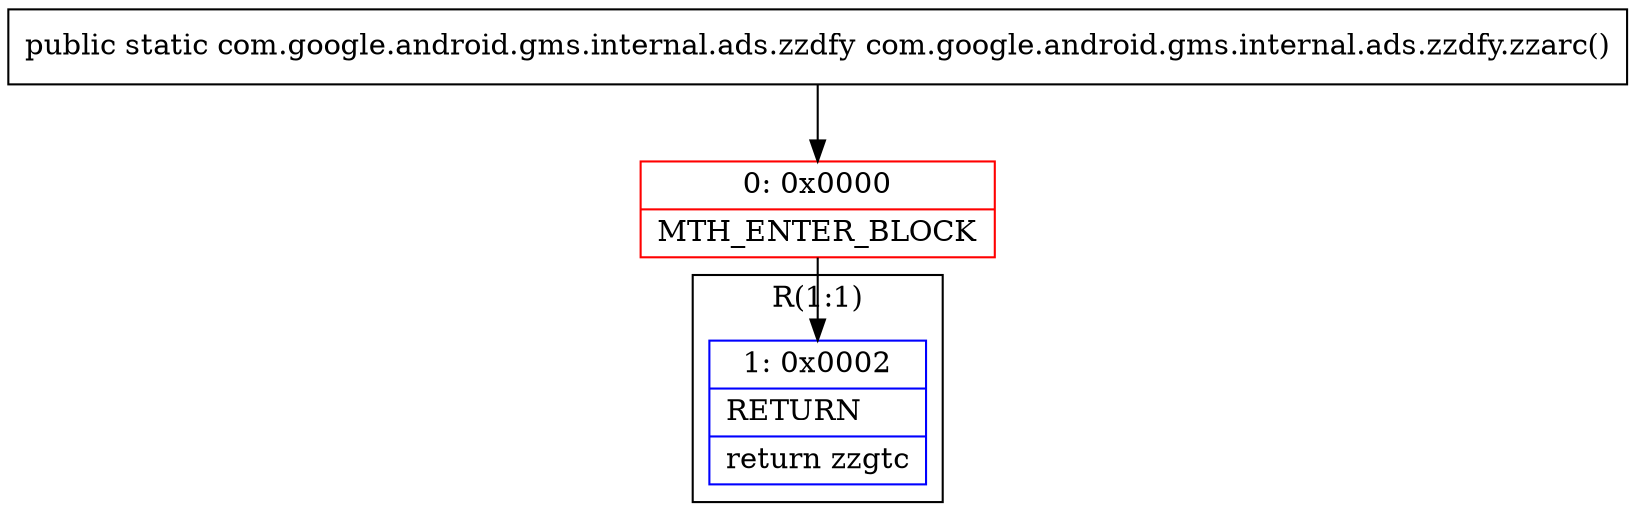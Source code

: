 digraph "CFG forcom.google.android.gms.internal.ads.zzdfy.zzarc()Lcom\/google\/android\/gms\/internal\/ads\/zzdfy;" {
subgraph cluster_Region_1111193078 {
label = "R(1:1)";
node [shape=record,color=blue];
Node_1 [shape=record,label="{1\:\ 0x0002|RETURN\l|return zzgtc\l}"];
}
Node_0 [shape=record,color=red,label="{0\:\ 0x0000|MTH_ENTER_BLOCK\l}"];
MethodNode[shape=record,label="{public static com.google.android.gms.internal.ads.zzdfy com.google.android.gms.internal.ads.zzdfy.zzarc() }"];
MethodNode -> Node_0;
Node_0 -> Node_1;
}

